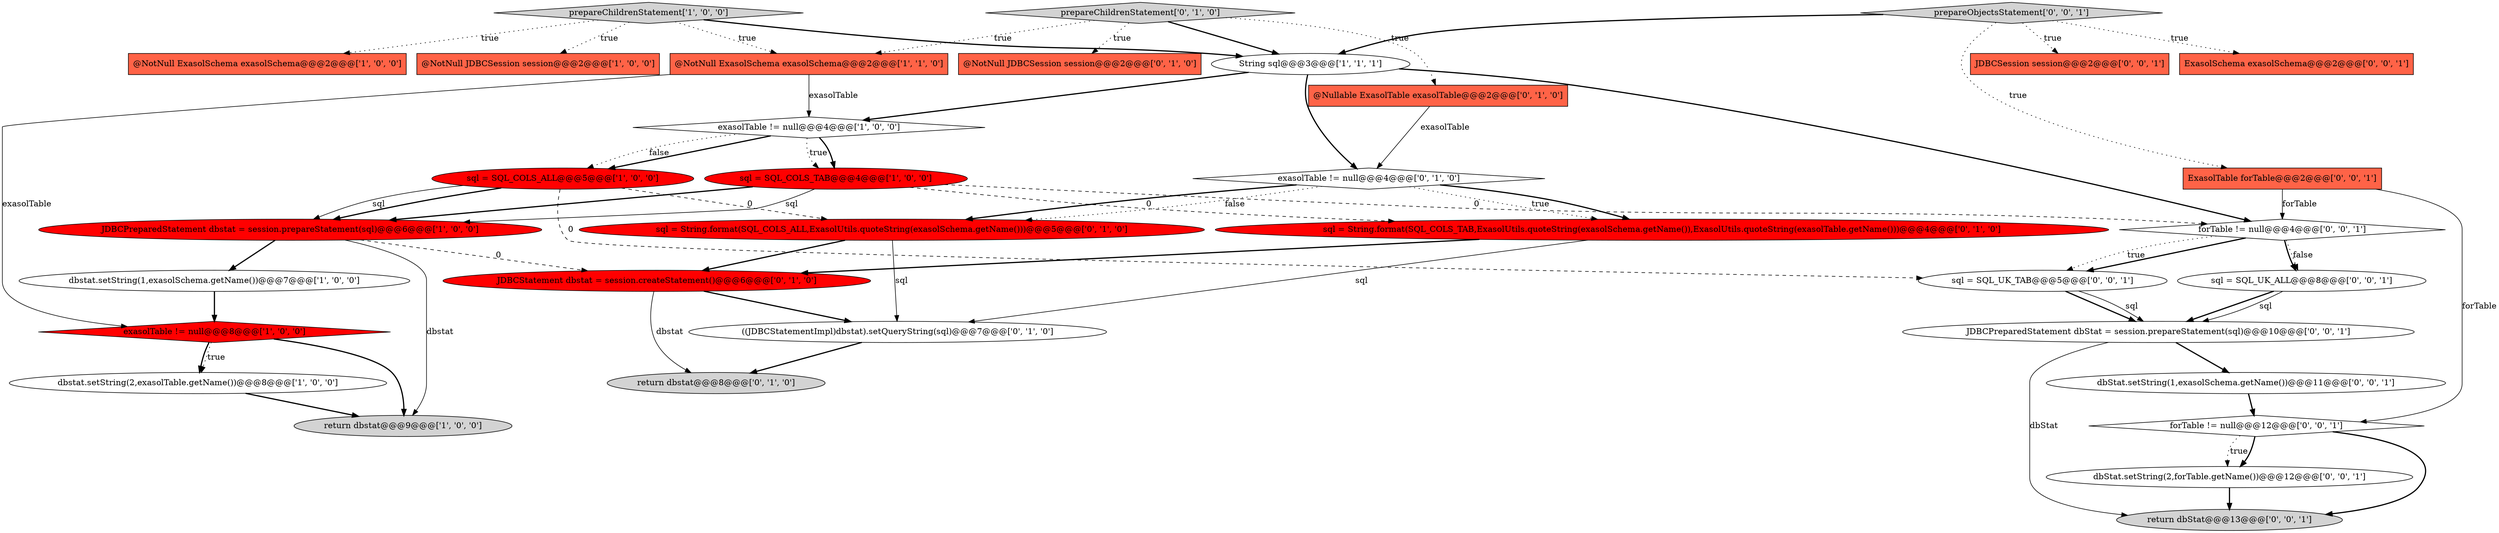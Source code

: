 digraph {
6 [style = filled, label = "dbstat.setString(2,exasolTable.getName())@@@8@@@['1', '0', '0']", fillcolor = white, shape = ellipse image = "AAA0AAABBB1BBB"];
0 [style = filled, label = "sql = SQL_COLS_ALL@@@5@@@['1', '0', '0']", fillcolor = red, shape = ellipse image = "AAA1AAABBB1BBB"];
1 [style = filled, label = "@NotNull ExasolSchema exasolSchema@@@2@@@['1', '0', '0']", fillcolor = tomato, shape = box image = "AAA0AAABBB1BBB"];
4 [style = filled, label = "exasolTable != null@@@4@@@['1', '0', '0']", fillcolor = white, shape = diamond image = "AAA0AAABBB1BBB"];
19 [style = filled, label = "return dbstat@@@8@@@['0', '1', '0']", fillcolor = lightgray, shape = ellipse image = "AAA0AAABBB2BBB"];
28 [style = filled, label = "forTable != null@@@12@@@['0', '0', '1']", fillcolor = white, shape = diamond image = "AAA0AAABBB3BBB"];
15 [style = filled, label = "sql = String.format(SQL_COLS_TAB,ExasolUtils.quoteString(exasolSchema.getName()),ExasolUtils.quoteString(exasolTable.getName()))@@@4@@@['0', '1', '0']", fillcolor = red, shape = ellipse image = "AAA1AAABBB2BBB"];
26 [style = filled, label = "JDBCPreparedStatement dbStat = session.prepareStatement(sql)@@@10@@@['0', '0', '1']", fillcolor = white, shape = ellipse image = "AAA0AAABBB3BBB"];
20 [style = filled, label = "prepareChildrenStatement['0', '1', '0']", fillcolor = lightgray, shape = diamond image = "AAA0AAABBB2BBB"];
2 [style = filled, label = "prepareChildrenStatement['1', '0', '0']", fillcolor = lightgray, shape = diamond image = "AAA0AAABBB1BBB"];
23 [style = filled, label = "prepareObjectsStatement['0', '0', '1']", fillcolor = lightgray, shape = diamond image = "AAA0AAABBB3BBB"];
9 [style = filled, label = "dbstat.setString(1,exasolSchema.getName())@@@7@@@['1', '0', '0']", fillcolor = white, shape = ellipse image = "AAA0AAABBB1BBB"];
31 [style = filled, label = "dbStat.setString(1,exasolSchema.getName())@@@11@@@['0', '0', '1']", fillcolor = white, shape = ellipse image = "AAA0AAABBB3BBB"];
11 [style = filled, label = "exasolTable != null@@@8@@@['1', '0', '0']", fillcolor = red, shape = diamond image = "AAA1AAABBB1BBB"];
32 [style = filled, label = "forTable != null@@@4@@@['0', '0', '1']", fillcolor = white, shape = diamond image = "AAA0AAABBB3BBB"];
30 [style = filled, label = "return dbStat@@@13@@@['0', '0', '1']", fillcolor = lightgray, shape = ellipse image = "AAA0AAABBB3BBB"];
27 [style = filled, label = "ExasolTable forTable@@@2@@@['0', '0', '1']", fillcolor = tomato, shape = box image = "AAA0AAABBB3BBB"];
14 [style = filled, label = "exasolTable != null@@@4@@@['0', '1', '0']", fillcolor = white, shape = diamond image = "AAA0AAABBB2BBB"];
17 [style = filled, label = "@Nullable ExasolTable exasolTable@@@2@@@['0', '1', '0']", fillcolor = tomato, shape = box image = "AAA0AAABBB2BBB"];
12 [style = filled, label = "JDBCPreparedStatement dbstat = session.prepareStatement(sql)@@@6@@@['1', '0', '0']", fillcolor = red, shape = ellipse image = "AAA1AAABBB1BBB"];
21 [style = filled, label = "((JDBCStatementImpl)dbstat).setQueryString(sql)@@@7@@@['0', '1', '0']", fillcolor = white, shape = ellipse image = "AAA0AAABBB2BBB"];
25 [style = filled, label = "dbStat.setString(2,forTable.getName())@@@12@@@['0', '0', '1']", fillcolor = white, shape = ellipse image = "AAA0AAABBB3BBB"];
3 [style = filled, label = "@NotNull JDBCSession session@@@2@@@['1', '0', '0']", fillcolor = tomato, shape = box image = "AAA0AAABBB1BBB"];
13 [style = filled, label = "@NotNull JDBCSession session@@@2@@@['0', '1', '0']", fillcolor = tomato, shape = box image = "AAA0AAABBB2BBB"];
5 [style = filled, label = "return dbstat@@@9@@@['1', '0', '0']", fillcolor = lightgray, shape = ellipse image = "AAA0AAABBB1BBB"];
18 [style = filled, label = "JDBCStatement dbstat = session.createStatement()@@@6@@@['0', '1', '0']", fillcolor = red, shape = ellipse image = "AAA1AAABBB2BBB"];
29 [style = filled, label = "sql = SQL_UK_ALL@@@8@@@['0', '0', '1']", fillcolor = white, shape = ellipse image = "AAA0AAABBB3BBB"];
16 [style = filled, label = "sql = String.format(SQL_COLS_ALL,ExasolUtils.quoteString(exasolSchema.getName()))@@@5@@@['0', '1', '0']", fillcolor = red, shape = ellipse image = "AAA1AAABBB2BBB"];
33 [style = filled, label = "sql = SQL_UK_TAB@@@5@@@['0', '0', '1']", fillcolor = white, shape = ellipse image = "AAA0AAABBB3BBB"];
7 [style = filled, label = "@NotNull ExasolSchema exasolSchema@@@2@@@['1', '1', '0']", fillcolor = tomato, shape = box image = "AAA0AAABBB1BBB"];
24 [style = filled, label = "JDBCSession session@@@2@@@['0', '0', '1']", fillcolor = tomato, shape = box image = "AAA0AAABBB3BBB"];
8 [style = filled, label = "sql = SQL_COLS_TAB@@@4@@@['1', '0', '0']", fillcolor = red, shape = ellipse image = "AAA1AAABBB1BBB"];
10 [style = filled, label = "String sql@@@3@@@['1', '1', '1']", fillcolor = white, shape = ellipse image = "AAA0AAABBB1BBB"];
22 [style = filled, label = "ExasolSchema exasolSchema@@@2@@@['0', '0', '1']", fillcolor = tomato, shape = box image = "AAA0AAABBB3BBB"];
2->3 [style = dotted, label="true"];
14->16 [style = bold, label=""];
16->21 [style = solid, label="sql"];
16->18 [style = bold, label=""];
17->14 [style = solid, label="exasolTable"];
9->11 [style = bold, label=""];
7->4 [style = solid, label="exasolTable"];
21->19 [style = bold, label=""];
28->30 [style = bold, label=""];
10->14 [style = bold, label=""];
23->22 [style = dotted, label="true"];
20->17 [style = dotted, label="true"];
25->30 [style = bold, label=""];
14->16 [style = dotted, label="false"];
0->12 [style = bold, label=""];
15->21 [style = solid, label="sql"];
11->6 [style = bold, label=""];
28->25 [style = dotted, label="true"];
8->15 [style = dashed, label="0"];
0->16 [style = dashed, label="0"];
8->32 [style = dashed, label="0"];
4->8 [style = dotted, label="true"];
10->32 [style = bold, label=""];
12->5 [style = solid, label="dbstat"];
20->7 [style = dotted, label="true"];
12->9 [style = bold, label=""];
2->10 [style = bold, label=""];
15->18 [style = bold, label=""];
27->32 [style = solid, label="forTable"];
32->33 [style = bold, label=""];
32->33 [style = dotted, label="true"];
4->0 [style = bold, label=""];
33->26 [style = bold, label=""];
20->10 [style = bold, label=""];
29->26 [style = bold, label=""];
32->29 [style = bold, label=""];
26->30 [style = solid, label="dbStat"];
11->5 [style = bold, label=""];
27->28 [style = solid, label="forTable"];
6->5 [style = bold, label=""];
26->31 [style = bold, label=""];
14->15 [style = dotted, label="true"];
0->12 [style = solid, label="sql"];
32->29 [style = dotted, label="false"];
2->1 [style = dotted, label="true"];
11->6 [style = dotted, label="true"];
33->26 [style = solid, label="sql"];
2->7 [style = dotted, label="true"];
0->33 [style = dashed, label="0"];
29->26 [style = solid, label="sql"];
23->27 [style = dotted, label="true"];
10->4 [style = bold, label=""];
23->10 [style = bold, label=""];
28->25 [style = bold, label=""];
4->8 [style = bold, label=""];
12->18 [style = dashed, label="0"];
20->13 [style = dotted, label="true"];
14->15 [style = bold, label=""];
18->19 [style = solid, label="dbstat"];
31->28 [style = bold, label=""];
18->21 [style = bold, label=""];
4->0 [style = dotted, label="false"];
7->11 [style = solid, label="exasolTable"];
23->24 [style = dotted, label="true"];
8->12 [style = bold, label=""];
8->12 [style = solid, label="sql"];
}
